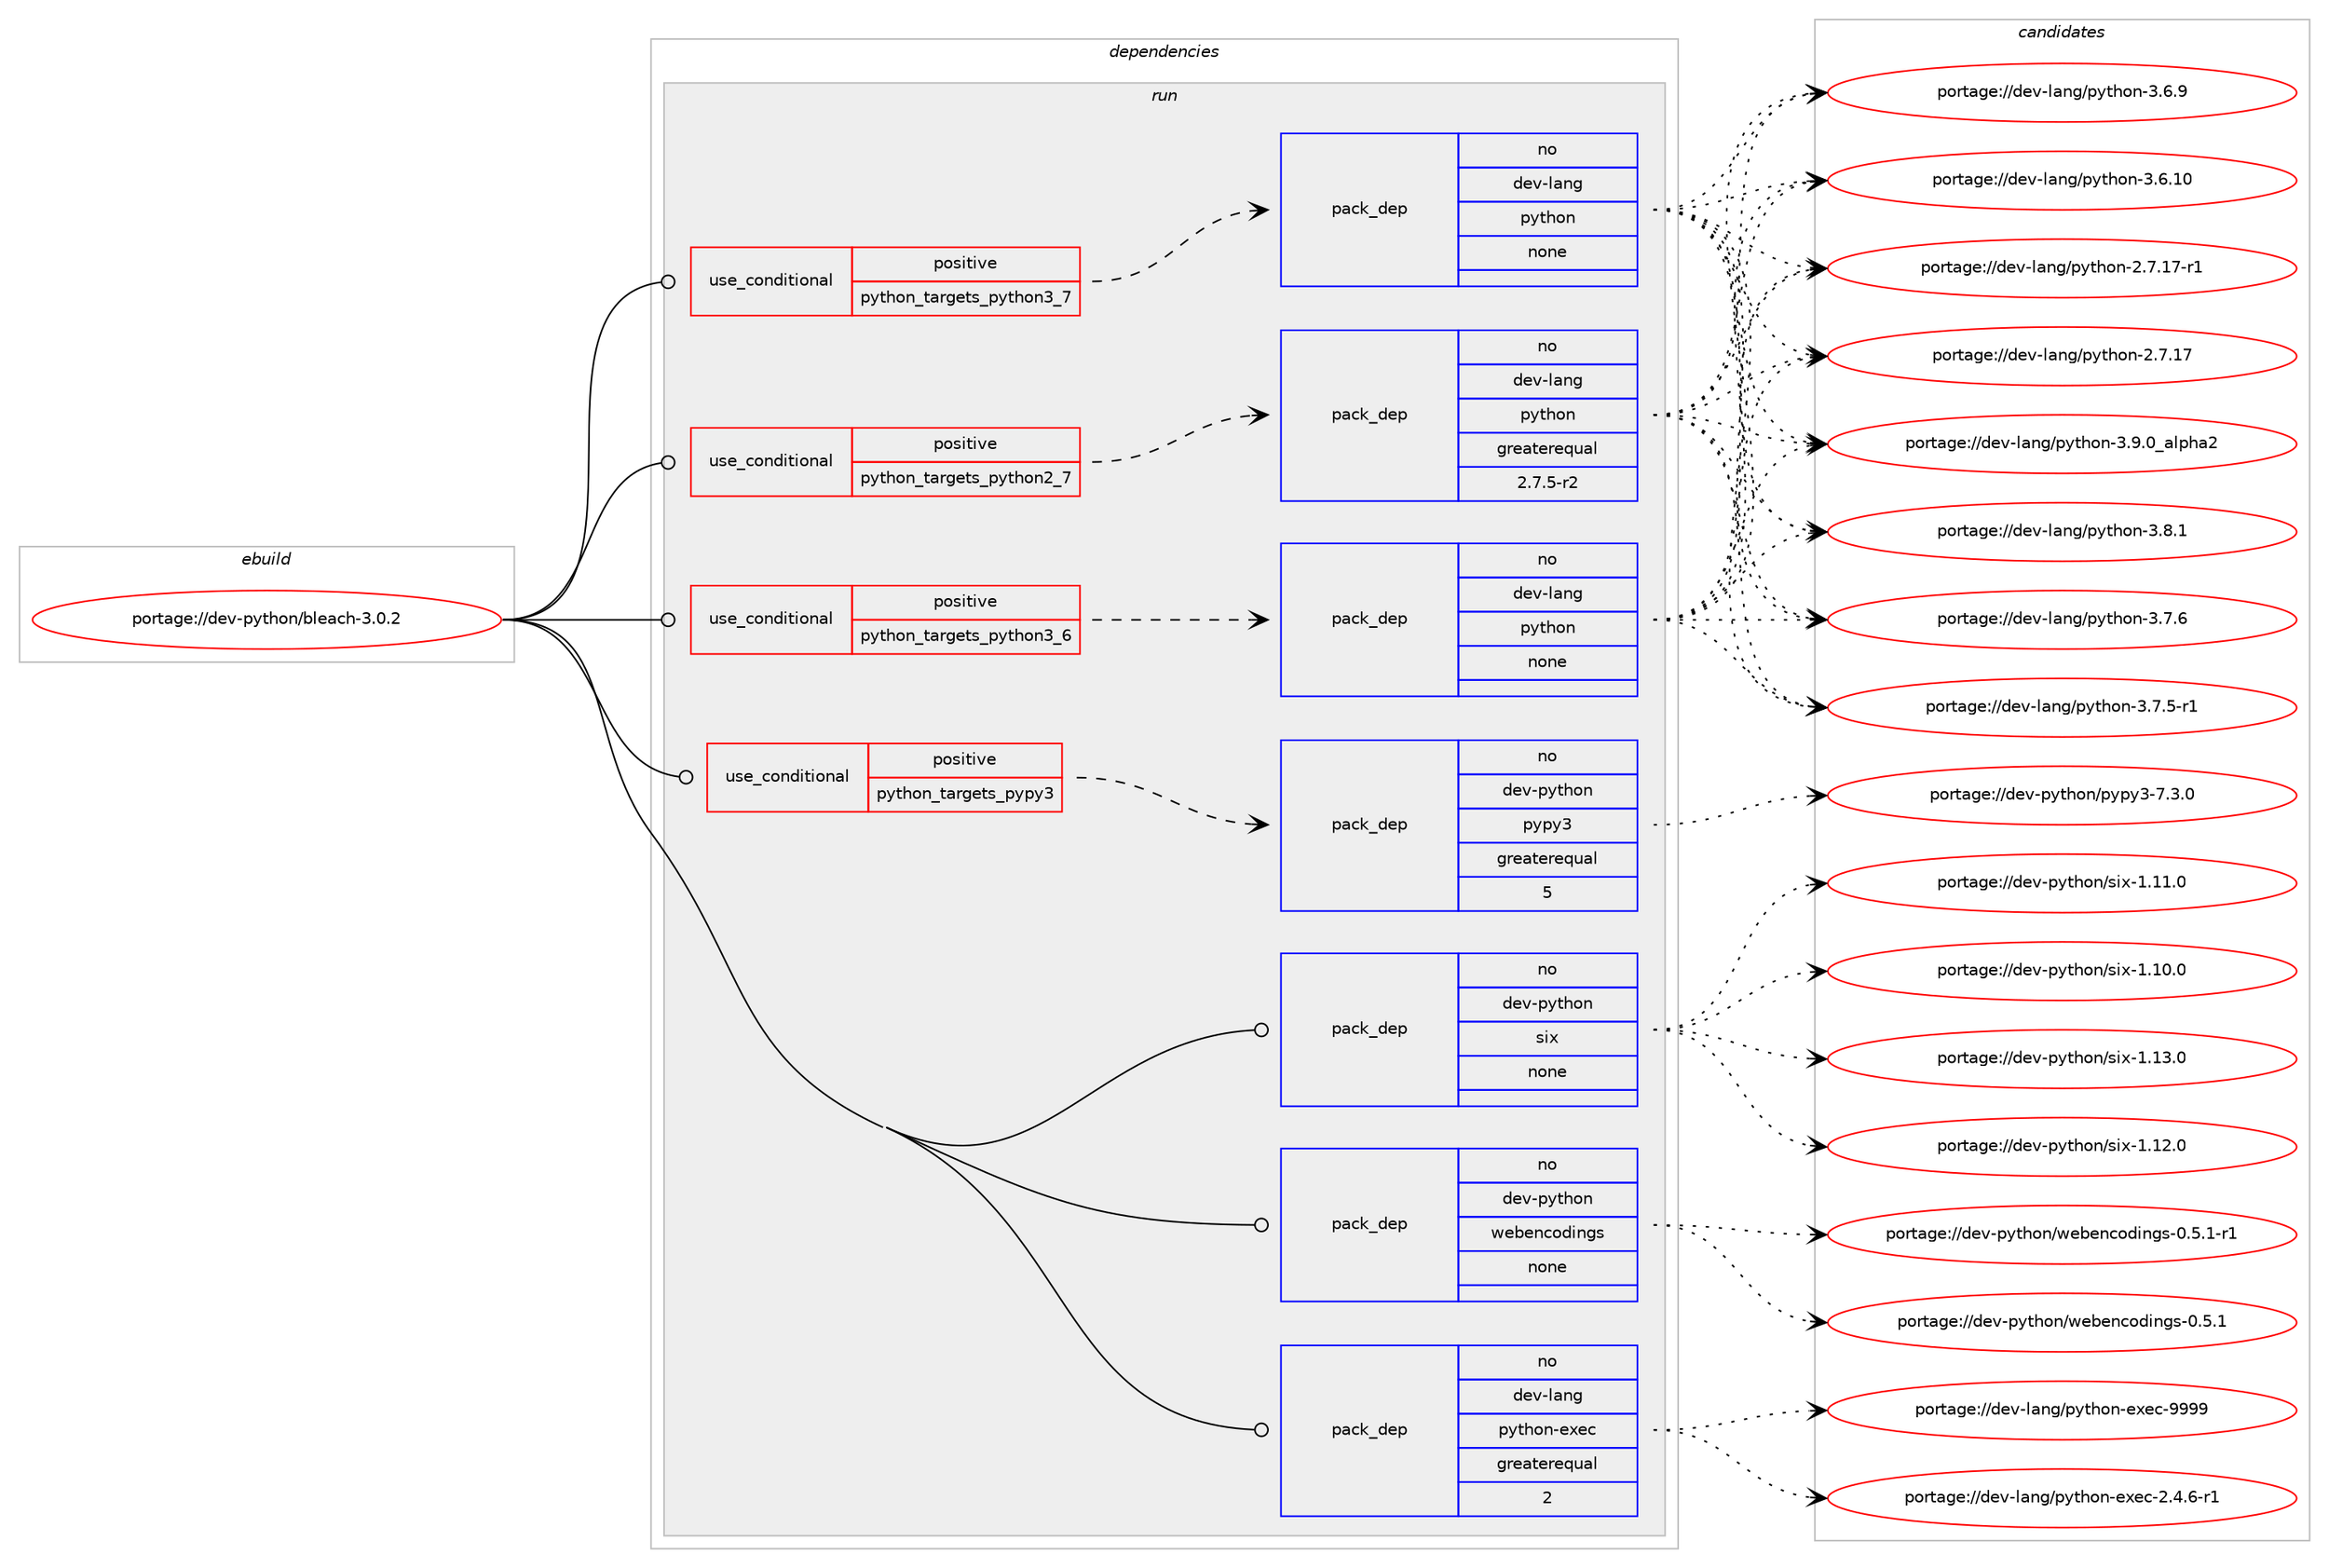 digraph prolog {

# *************
# Graph options
# *************

newrank=true;
concentrate=true;
compound=true;
graph [rankdir=LR,fontname=Helvetica,fontsize=10,ranksep=1.5];#, ranksep=2.5, nodesep=0.2];
edge  [arrowhead=vee];
node  [fontname=Helvetica,fontsize=10];

# **********
# The ebuild
# **********

subgraph cluster_leftcol {
color=gray;
label=<<i>ebuild</i>>;
id [label="portage://dev-python/bleach-3.0.2", color=red, width=4, href="../dev-python/bleach-3.0.2.svg"];
}

# ****************
# The dependencies
# ****************

subgraph cluster_midcol {
color=gray;
label=<<i>dependencies</i>>;
subgraph cluster_compile {
fillcolor="#eeeeee";
style=filled;
label=<<i>compile</i>>;
}
subgraph cluster_compileandrun {
fillcolor="#eeeeee";
style=filled;
label=<<i>compile and run</i>>;
}
subgraph cluster_run {
fillcolor="#eeeeee";
style=filled;
label=<<i>run</i>>;
subgraph cond118361 {
dependency469230 [label=<<TABLE BORDER="0" CELLBORDER="1" CELLSPACING="0" CELLPADDING="4"><TR><TD ROWSPAN="3" CELLPADDING="10">use_conditional</TD></TR><TR><TD>positive</TD></TR><TR><TD>python_targets_pypy3</TD></TR></TABLE>>, shape=none, color=red];
subgraph pack345857 {
dependency469231 [label=<<TABLE BORDER="0" CELLBORDER="1" CELLSPACING="0" CELLPADDING="4" WIDTH="220"><TR><TD ROWSPAN="6" CELLPADDING="30">pack_dep</TD></TR><TR><TD WIDTH="110">no</TD></TR><TR><TD>dev-python</TD></TR><TR><TD>pypy3</TD></TR><TR><TD>greaterequal</TD></TR><TR><TD>5</TD></TR></TABLE>>, shape=none, color=blue];
}
dependency469230:e -> dependency469231:w [weight=20,style="dashed",arrowhead="vee"];
}
id:e -> dependency469230:w [weight=20,style="solid",arrowhead="odot"];
subgraph cond118362 {
dependency469232 [label=<<TABLE BORDER="0" CELLBORDER="1" CELLSPACING="0" CELLPADDING="4"><TR><TD ROWSPAN="3" CELLPADDING="10">use_conditional</TD></TR><TR><TD>positive</TD></TR><TR><TD>python_targets_python2_7</TD></TR></TABLE>>, shape=none, color=red];
subgraph pack345858 {
dependency469233 [label=<<TABLE BORDER="0" CELLBORDER="1" CELLSPACING="0" CELLPADDING="4" WIDTH="220"><TR><TD ROWSPAN="6" CELLPADDING="30">pack_dep</TD></TR><TR><TD WIDTH="110">no</TD></TR><TR><TD>dev-lang</TD></TR><TR><TD>python</TD></TR><TR><TD>greaterequal</TD></TR><TR><TD>2.7.5-r2</TD></TR></TABLE>>, shape=none, color=blue];
}
dependency469232:e -> dependency469233:w [weight=20,style="dashed",arrowhead="vee"];
}
id:e -> dependency469232:w [weight=20,style="solid",arrowhead="odot"];
subgraph cond118363 {
dependency469234 [label=<<TABLE BORDER="0" CELLBORDER="1" CELLSPACING="0" CELLPADDING="4"><TR><TD ROWSPAN="3" CELLPADDING="10">use_conditional</TD></TR><TR><TD>positive</TD></TR><TR><TD>python_targets_python3_6</TD></TR></TABLE>>, shape=none, color=red];
subgraph pack345859 {
dependency469235 [label=<<TABLE BORDER="0" CELLBORDER="1" CELLSPACING="0" CELLPADDING="4" WIDTH="220"><TR><TD ROWSPAN="6" CELLPADDING="30">pack_dep</TD></TR><TR><TD WIDTH="110">no</TD></TR><TR><TD>dev-lang</TD></TR><TR><TD>python</TD></TR><TR><TD>none</TD></TR><TR><TD></TD></TR></TABLE>>, shape=none, color=blue];
}
dependency469234:e -> dependency469235:w [weight=20,style="dashed",arrowhead="vee"];
}
id:e -> dependency469234:w [weight=20,style="solid",arrowhead="odot"];
subgraph cond118364 {
dependency469236 [label=<<TABLE BORDER="0" CELLBORDER="1" CELLSPACING="0" CELLPADDING="4"><TR><TD ROWSPAN="3" CELLPADDING="10">use_conditional</TD></TR><TR><TD>positive</TD></TR><TR><TD>python_targets_python3_7</TD></TR></TABLE>>, shape=none, color=red];
subgraph pack345860 {
dependency469237 [label=<<TABLE BORDER="0" CELLBORDER="1" CELLSPACING="0" CELLPADDING="4" WIDTH="220"><TR><TD ROWSPAN="6" CELLPADDING="30">pack_dep</TD></TR><TR><TD WIDTH="110">no</TD></TR><TR><TD>dev-lang</TD></TR><TR><TD>python</TD></TR><TR><TD>none</TD></TR><TR><TD></TD></TR></TABLE>>, shape=none, color=blue];
}
dependency469236:e -> dependency469237:w [weight=20,style="dashed",arrowhead="vee"];
}
id:e -> dependency469236:w [weight=20,style="solid",arrowhead="odot"];
subgraph pack345861 {
dependency469238 [label=<<TABLE BORDER="0" CELLBORDER="1" CELLSPACING="0" CELLPADDING="4" WIDTH="220"><TR><TD ROWSPAN="6" CELLPADDING="30">pack_dep</TD></TR><TR><TD WIDTH="110">no</TD></TR><TR><TD>dev-lang</TD></TR><TR><TD>python-exec</TD></TR><TR><TD>greaterequal</TD></TR><TR><TD>2</TD></TR></TABLE>>, shape=none, color=blue];
}
id:e -> dependency469238:w [weight=20,style="solid",arrowhead="odot"];
subgraph pack345862 {
dependency469239 [label=<<TABLE BORDER="0" CELLBORDER="1" CELLSPACING="0" CELLPADDING="4" WIDTH="220"><TR><TD ROWSPAN="6" CELLPADDING="30">pack_dep</TD></TR><TR><TD WIDTH="110">no</TD></TR><TR><TD>dev-python</TD></TR><TR><TD>six</TD></TR><TR><TD>none</TD></TR><TR><TD></TD></TR></TABLE>>, shape=none, color=blue];
}
id:e -> dependency469239:w [weight=20,style="solid",arrowhead="odot"];
subgraph pack345863 {
dependency469240 [label=<<TABLE BORDER="0" CELLBORDER="1" CELLSPACING="0" CELLPADDING="4" WIDTH="220"><TR><TD ROWSPAN="6" CELLPADDING="30">pack_dep</TD></TR><TR><TD WIDTH="110">no</TD></TR><TR><TD>dev-python</TD></TR><TR><TD>webencodings</TD></TR><TR><TD>none</TD></TR><TR><TD></TD></TR></TABLE>>, shape=none, color=blue];
}
id:e -> dependency469240:w [weight=20,style="solid",arrowhead="odot"];
}
}

# **************
# The candidates
# **************

subgraph cluster_choices {
rank=same;
color=gray;
label=<<i>candidates</i>>;

subgraph choice345857 {
color=black;
nodesep=1;
choice100101118451121211161041111104711212111212151455546514648 [label="portage://dev-python/pypy3-7.3.0", color=red, width=4,href="../dev-python/pypy3-7.3.0.svg"];
dependency469231:e -> choice100101118451121211161041111104711212111212151455546514648:w [style=dotted,weight="100"];
}
subgraph choice345858 {
color=black;
nodesep=1;
choice10010111845108971101034711212111610411111045514657464895971081121049750 [label="portage://dev-lang/python-3.9.0_alpha2", color=red, width=4,href="../dev-lang/python-3.9.0_alpha2.svg"];
choice100101118451089711010347112121116104111110455146564649 [label="portage://dev-lang/python-3.8.1", color=red, width=4,href="../dev-lang/python-3.8.1.svg"];
choice100101118451089711010347112121116104111110455146554654 [label="portage://dev-lang/python-3.7.6", color=red, width=4,href="../dev-lang/python-3.7.6.svg"];
choice1001011184510897110103471121211161041111104551465546534511449 [label="portage://dev-lang/python-3.7.5-r1", color=red, width=4,href="../dev-lang/python-3.7.5-r1.svg"];
choice100101118451089711010347112121116104111110455146544657 [label="portage://dev-lang/python-3.6.9", color=red, width=4,href="../dev-lang/python-3.6.9.svg"];
choice10010111845108971101034711212111610411111045514654464948 [label="portage://dev-lang/python-3.6.10", color=red, width=4,href="../dev-lang/python-3.6.10.svg"];
choice100101118451089711010347112121116104111110455046554649554511449 [label="portage://dev-lang/python-2.7.17-r1", color=red, width=4,href="../dev-lang/python-2.7.17-r1.svg"];
choice10010111845108971101034711212111610411111045504655464955 [label="portage://dev-lang/python-2.7.17", color=red, width=4,href="../dev-lang/python-2.7.17.svg"];
dependency469233:e -> choice10010111845108971101034711212111610411111045514657464895971081121049750:w [style=dotted,weight="100"];
dependency469233:e -> choice100101118451089711010347112121116104111110455146564649:w [style=dotted,weight="100"];
dependency469233:e -> choice100101118451089711010347112121116104111110455146554654:w [style=dotted,weight="100"];
dependency469233:e -> choice1001011184510897110103471121211161041111104551465546534511449:w [style=dotted,weight="100"];
dependency469233:e -> choice100101118451089711010347112121116104111110455146544657:w [style=dotted,weight="100"];
dependency469233:e -> choice10010111845108971101034711212111610411111045514654464948:w [style=dotted,weight="100"];
dependency469233:e -> choice100101118451089711010347112121116104111110455046554649554511449:w [style=dotted,weight="100"];
dependency469233:e -> choice10010111845108971101034711212111610411111045504655464955:w [style=dotted,weight="100"];
}
subgraph choice345859 {
color=black;
nodesep=1;
choice10010111845108971101034711212111610411111045514657464895971081121049750 [label="portage://dev-lang/python-3.9.0_alpha2", color=red, width=4,href="../dev-lang/python-3.9.0_alpha2.svg"];
choice100101118451089711010347112121116104111110455146564649 [label="portage://dev-lang/python-3.8.1", color=red, width=4,href="../dev-lang/python-3.8.1.svg"];
choice100101118451089711010347112121116104111110455146554654 [label="portage://dev-lang/python-3.7.6", color=red, width=4,href="../dev-lang/python-3.7.6.svg"];
choice1001011184510897110103471121211161041111104551465546534511449 [label="portage://dev-lang/python-3.7.5-r1", color=red, width=4,href="../dev-lang/python-3.7.5-r1.svg"];
choice100101118451089711010347112121116104111110455146544657 [label="portage://dev-lang/python-3.6.9", color=red, width=4,href="../dev-lang/python-3.6.9.svg"];
choice10010111845108971101034711212111610411111045514654464948 [label="portage://dev-lang/python-3.6.10", color=red, width=4,href="../dev-lang/python-3.6.10.svg"];
choice100101118451089711010347112121116104111110455046554649554511449 [label="portage://dev-lang/python-2.7.17-r1", color=red, width=4,href="../dev-lang/python-2.7.17-r1.svg"];
choice10010111845108971101034711212111610411111045504655464955 [label="portage://dev-lang/python-2.7.17", color=red, width=4,href="../dev-lang/python-2.7.17.svg"];
dependency469235:e -> choice10010111845108971101034711212111610411111045514657464895971081121049750:w [style=dotted,weight="100"];
dependency469235:e -> choice100101118451089711010347112121116104111110455146564649:w [style=dotted,weight="100"];
dependency469235:e -> choice100101118451089711010347112121116104111110455146554654:w [style=dotted,weight="100"];
dependency469235:e -> choice1001011184510897110103471121211161041111104551465546534511449:w [style=dotted,weight="100"];
dependency469235:e -> choice100101118451089711010347112121116104111110455146544657:w [style=dotted,weight="100"];
dependency469235:e -> choice10010111845108971101034711212111610411111045514654464948:w [style=dotted,weight="100"];
dependency469235:e -> choice100101118451089711010347112121116104111110455046554649554511449:w [style=dotted,weight="100"];
dependency469235:e -> choice10010111845108971101034711212111610411111045504655464955:w [style=dotted,weight="100"];
}
subgraph choice345860 {
color=black;
nodesep=1;
choice10010111845108971101034711212111610411111045514657464895971081121049750 [label="portage://dev-lang/python-3.9.0_alpha2", color=red, width=4,href="../dev-lang/python-3.9.0_alpha2.svg"];
choice100101118451089711010347112121116104111110455146564649 [label="portage://dev-lang/python-3.8.1", color=red, width=4,href="../dev-lang/python-3.8.1.svg"];
choice100101118451089711010347112121116104111110455146554654 [label="portage://dev-lang/python-3.7.6", color=red, width=4,href="../dev-lang/python-3.7.6.svg"];
choice1001011184510897110103471121211161041111104551465546534511449 [label="portage://dev-lang/python-3.7.5-r1", color=red, width=4,href="../dev-lang/python-3.7.5-r1.svg"];
choice100101118451089711010347112121116104111110455146544657 [label="portage://dev-lang/python-3.6.9", color=red, width=4,href="../dev-lang/python-3.6.9.svg"];
choice10010111845108971101034711212111610411111045514654464948 [label="portage://dev-lang/python-3.6.10", color=red, width=4,href="../dev-lang/python-3.6.10.svg"];
choice100101118451089711010347112121116104111110455046554649554511449 [label="portage://dev-lang/python-2.7.17-r1", color=red, width=4,href="../dev-lang/python-2.7.17-r1.svg"];
choice10010111845108971101034711212111610411111045504655464955 [label="portage://dev-lang/python-2.7.17", color=red, width=4,href="../dev-lang/python-2.7.17.svg"];
dependency469237:e -> choice10010111845108971101034711212111610411111045514657464895971081121049750:w [style=dotted,weight="100"];
dependency469237:e -> choice100101118451089711010347112121116104111110455146564649:w [style=dotted,weight="100"];
dependency469237:e -> choice100101118451089711010347112121116104111110455146554654:w [style=dotted,weight="100"];
dependency469237:e -> choice1001011184510897110103471121211161041111104551465546534511449:w [style=dotted,weight="100"];
dependency469237:e -> choice100101118451089711010347112121116104111110455146544657:w [style=dotted,weight="100"];
dependency469237:e -> choice10010111845108971101034711212111610411111045514654464948:w [style=dotted,weight="100"];
dependency469237:e -> choice100101118451089711010347112121116104111110455046554649554511449:w [style=dotted,weight="100"];
dependency469237:e -> choice10010111845108971101034711212111610411111045504655464955:w [style=dotted,weight="100"];
}
subgraph choice345861 {
color=black;
nodesep=1;
choice10010111845108971101034711212111610411111045101120101994557575757 [label="portage://dev-lang/python-exec-9999", color=red, width=4,href="../dev-lang/python-exec-9999.svg"];
choice10010111845108971101034711212111610411111045101120101994550465246544511449 [label="portage://dev-lang/python-exec-2.4.6-r1", color=red, width=4,href="../dev-lang/python-exec-2.4.6-r1.svg"];
dependency469238:e -> choice10010111845108971101034711212111610411111045101120101994557575757:w [style=dotted,weight="100"];
dependency469238:e -> choice10010111845108971101034711212111610411111045101120101994550465246544511449:w [style=dotted,weight="100"];
}
subgraph choice345862 {
color=black;
nodesep=1;
choice100101118451121211161041111104711510512045494649514648 [label="portage://dev-python/six-1.13.0", color=red, width=4,href="../dev-python/six-1.13.0.svg"];
choice100101118451121211161041111104711510512045494649504648 [label="portage://dev-python/six-1.12.0", color=red, width=4,href="../dev-python/six-1.12.0.svg"];
choice100101118451121211161041111104711510512045494649494648 [label="portage://dev-python/six-1.11.0", color=red, width=4,href="../dev-python/six-1.11.0.svg"];
choice100101118451121211161041111104711510512045494649484648 [label="portage://dev-python/six-1.10.0", color=red, width=4,href="../dev-python/six-1.10.0.svg"];
dependency469239:e -> choice100101118451121211161041111104711510512045494649514648:w [style=dotted,weight="100"];
dependency469239:e -> choice100101118451121211161041111104711510512045494649504648:w [style=dotted,weight="100"];
dependency469239:e -> choice100101118451121211161041111104711510512045494649494648:w [style=dotted,weight="100"];
dependency469239:e -> choice100101118451121211161041111104711510512045494649484648:w [style=dotted,weight="100"];
}
subgraph choice345863 {
color=black;
nodesep=1;
choice100101118451121211161041111104711910198101110991111001051101031154548465346494511449 [label="portage://dev-python/webencodings-0.5.1-r1", color=red, width=4,href="../dev-python/webencodings-0.5.1-r1.svg"];
choice10010111845112121116104111110471191019810111099111100105110103115454846534649 [label="portage://dev-python/webencodings-0.5.1", color=red, width=4,href="../dev-python/webencodings-0.5.1.svg"];
dependency469240:e -> choice100101118451121211161041111104711910198101110991111001051101031154548465346494511449:w [style=dotted,weight="100"];
dependency469240:e -> choice10010111845112121116104111110471191019810111099111100105110103115454846534649:w [style=dotted,weight="100"];
}
}

}
